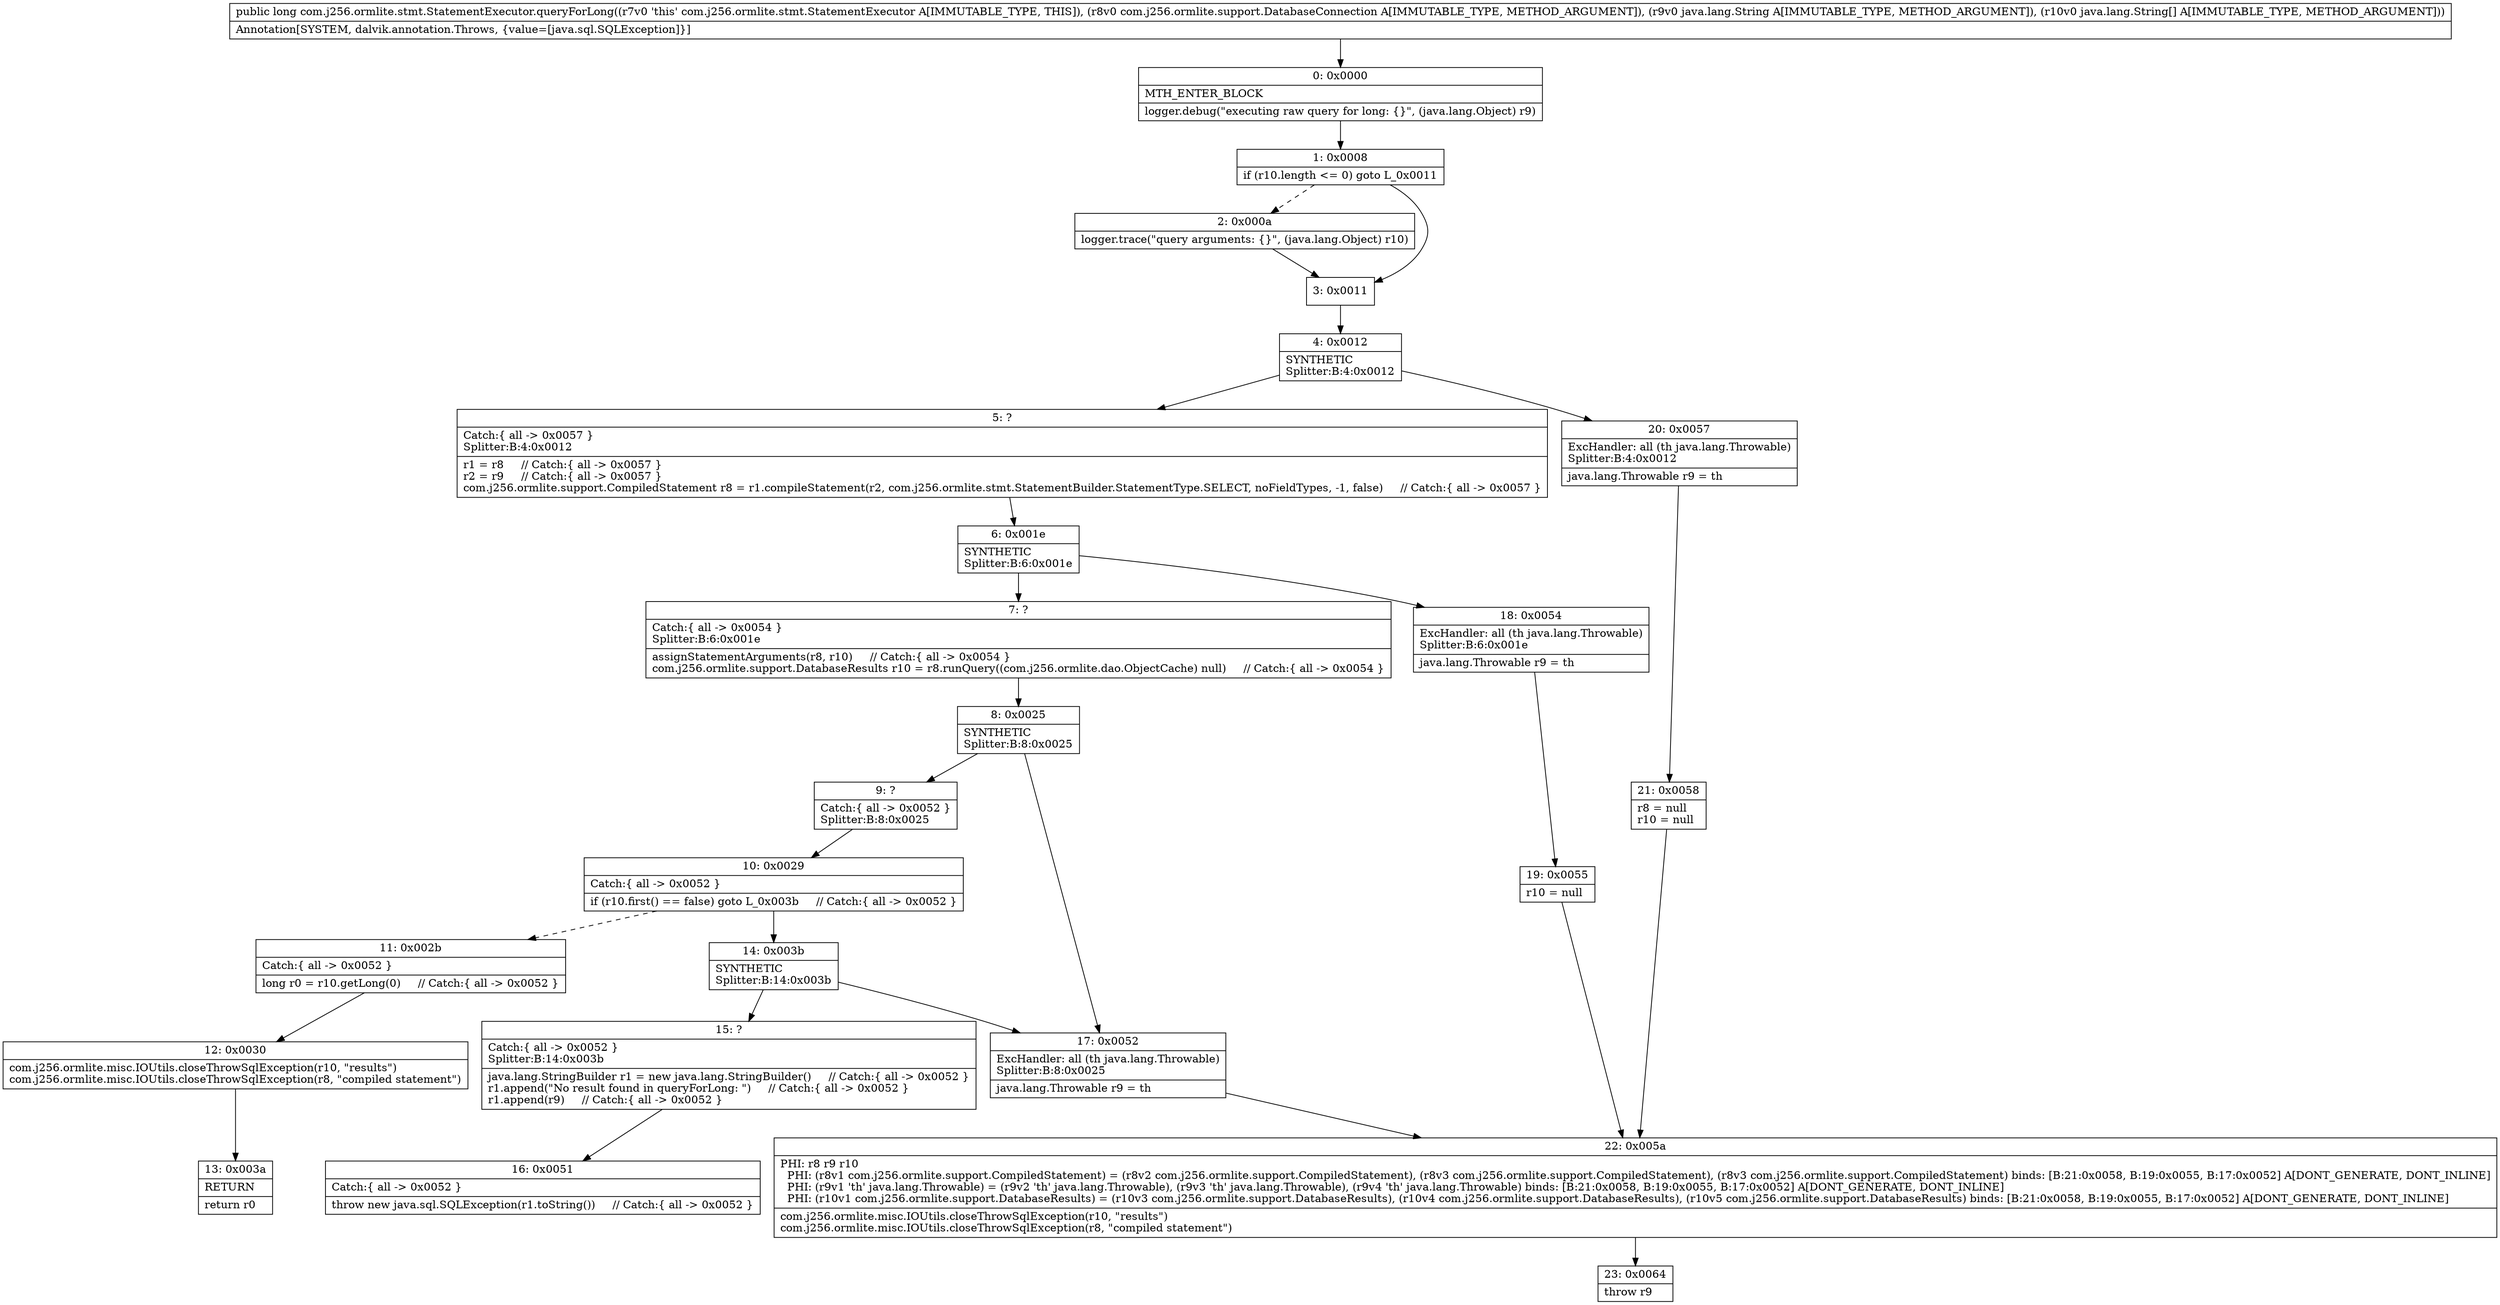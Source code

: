 digraph "CFG forcom.j256.ormlite.stmt.StatementExecutor.queryForLong(Lcom\/j256\/ormlite\/support\/DatabaseConnection;Ljava\/lang\/String;[Ljava\/lang\/String;)J" {
Node_0 [shape=record,label="{0\:\ 0x0000|MTH_ENTER_BLOCK\l|logger.debug(\"executing raw query for long: \{\}\", (java.lang.Object) r9)\l}"];
Node_1 [shape=record,label="{1\:\ 0x0008|if (r10.length \<= 0) goto L_0x0011\l}"];
Node_2 [shape=record,label="{2\:\ 0x000a|logger.trace(\"query arguments: \{\}\", (java.lang.Object) r10)\l}"];
Node_3 [shape=record,label="{3\:\ 0x0011}"];
Node_4 [shape=record,label="{4\:\ 0x0012|SYNTHETIC\lSplitter:B:4:0x0012\l}"];
Node_5 [shape=record,label="{5\:\ ?|Catch:\{ all \-\> 0x0057 \}\lSplitter:B:4:0x0012\l|r1 = r8     \/\/ Catch:\{ all \-\> 0x0057 \}\lr2 = r9     \/\/ Catch:\{ all \-\> 0x0057 \}\lcom.j256.ormlite.support.CompiledStatement r8 = r1.compileStatement(r2, com.j256.ormlite.stmt.StatementBuilder.StatementType.SELECT, noFieldTypes, \-1, false)     \/\/ Catch:\{ all \-\> 0x0057 \}\l}"];
Node_6 [shape=record,label="{6\:\ 0x001e|SYNTHETIC\lSplitter:B:6:0x001e\l}"];
Node_7 [shape=record,label="{7\:\ ?|Catch:\{ all \-\> 0x0054 \}\lSplitter:B:6:0x001e\l|assignStatementArguments(r8, r10)     \/\/ Catch:\{ all \-\> 0x0054 \}\lcom.j256.ormlite.support.DatabaseResults r10 = r8.runQuery((com.j256.ormlite.dao.ObjectCache) null)     \/\/ Catch:\{ all \-\> 0x0054 \}\l}"];
Node_8 [shape=record,label="{8\:\ 0x0025|SYNTHETIC\lSplitter:B:8:0x0025\l}"];
Node_9 [shape=record,label="{9\:\ ?|Catch:\{ all \-\> 0x0052 \}\lSplitter:B:8:0x0025\l}"];
Node_10 [shape=record,label="{10\:\ 0x0029|Catch:\{ all \-\> 0x0052 \}\l|if (r10.first() == false) goto L_0x003b     \/\/ Catch:\{ all \-\> 0x0052 \}\l}"];
Node_11 [shape=record,label="{11\:\ 0x002b|Catch:\{ all \-\> 0x0052 \}\l|long r0 = r10.getLong(0)     \/\/ Catch:\{ all \-\> 0x0052 \}\l}"];
Node_12 [shape=record,label="{12\:\ 0x0030|com.j256.ormlite.misc.IOUtils.closeThrowSqlException(r10, \"results\")\lcom.j256.ormlite.misc.IOUtils.closeThrowSqlException(r8, \"compiled statement\")\l}"];
Node_13 [shape=record,label="{13\:\ 0x003a|RETURN\l|return r0\l}"];
Node_14 [shape=record,label="{14\:\ 0x003b|SYNTHETIC\lSplitter:B:14:0x003b\l}"];
Node_15 [shape=record,label="{15\:\ ?|Catch:\{ all \-\> 0x0052 \}\lSplitter:B:14:0x003b\l|java.lang.StringBuilder r1 = new java.lang.StringBuilder()     \/\/ Catch:\{ all \-\> 0x0052 \}\lr1.append(\"No result found in queryForLong: \")     \/\/ Catch:\{ all \-\> 0x0052 \}\lr1.append(r9)     \/\/ Catch:\{ all \-\> 0x0052 \}\l}"];
Node_16 [shape=record,label="{16\:\ 0x0051|Catch:\{ all \-\> 0x0052 \}\l|throw new java.sql.SQLException(r1.toString())     \/\/ Catch:\{ all \-\> 0x0052 \}\l}"];
Node_17 [shape=record,label="{17\:\ 0x0052|ExcHandler: all (th java.lang.Throwable)\lSplitter:B:8:0x0025\l|java.lang.Throwable r9 = th\l}"];
Node_18 [shape=record,label="{18\:\ 0x0054|ExcHandler: all (th java.lang.Throwable)\lSplitter:B:6:0x001e\l|java.lang.Throwable r9 = th\l}"];
Node_19 [shape=record,label="{19\:\ 0x0055|r10 = null\l}"];
Node_20 [shape=record,label="{20\:\ 0x0057|ExcHandler: all (th java.lang.Throwable)\lSplitter:B:4:0x0012\l|java.lang.Throwable r9 = th\l}"];
Node_21 [shape=record,label="{21\:\ 0x0058|r8 = null\lr10 = null\l}"];
Node_22 [shape=record,label="{22\:\ 0x005a|PHI: r8 r9 r10 \l  PHI: (r8v1 com.j256.ormlite.support.CompiledStatement) = (r8v2 com.j256.ormlite.support.CompiledStatement), (r8v3 com.j256.ormlite.support.CompiledStatement), (r8v3 com.j256.ormlite.support.CompiledStatement) binds: [B:21:0x0058, B:19:0x0055, B:17:0x0052] A[DONT_GENERATE, DONT_INLINE]\l  PHI: (r9v1 'th' java.lang.Throwable) = (r9v2 'th' java.lang.Throwable), (r9v3 'th' java.lang.Throwable), (r9v4 'th' java.lang.Throwable) binds: [B:21:0x0058, B:19:0x0055, B:17:0x0052] A[DONT_GENERATE, DONT_INLINE]\l  PHI: (r10v1 com.j256.ormlite.support.DatabaseResults) = (r10v3 com.j256.ormlite.support.DatabaseResults), (r10v4 com.j256.ormlite.support.DatabaseResults), (r10v5 com.j256.ormlite.support.DatabaseResults) binds: [B:21:0x0058, B:19:0x0055, B:17:0x0052] A[DONT_GENERATE, DONT_INLINE]\l|com.j256.ormlite.misc.IOUtils.closeThrowSqlException(r10, \"results\")\lcom.j256.ormlite.misc.IOUtils.closeThrowSqlException(r8, \"compiled statement\")\l}"];
Node_23 [shape=record,label="{23\:\ 0x0064|throw r9\l}"];
MethodNode[shape=record,label="{public long com.j256.ormlite.stmt.StatementExecutor.queryForLong((r7v0 'this' com.j256.ormlite.stmt.StatementExecutor A[IMMUTABLE_TYPE, THIS]), (r8v0 com.j256.ormlite.support.DatabaseConnection A[IMMUTABLE_TYPE, METHOD_ARGUMENT]), (r9v0 java.lang.String A[IMMUTABLE_TYPE, METHOD_ARGUMENT]), (r10v0 java.lang.String[] A[IMMUTABLE_TYPE, METHOD_ARGUMENT]))  | Annotation[SYSTEM, dalvik.annotation.Throws, \{value=[java.sql.SQLException]\}]\l}"];
MethodNode -> Node_0;
Node_0 -> Node_1;
Node_1 -> Node_2[style=dashed];
Node_1 -> Node_3;
Node_2 -> Node_3;
Node_3 -> Node_4;
Node_4 -> Node_5;
Node_4 -> Node_20;
Node_5 -> Node_6;
Node_6 -> Node_7;
Node_6 -> Node_18;
Node_7 -> Node_8;
Node_8 -> Node_9;
Node_8 -> Node_17;
Node_9 -> Node_10;
Node_10 -> Node_11[style=dashed];
Node_10 -> Node_14;
Node_11 -> Node_12;
Node_12 -> Node_13;
Node_14 -> Node_15;
Node_14 -> Node_17;
Node_15 -> Node_16;
Node_17 -> Node_22;
Node_18 -> Node_19;
Node_19 -> Node_22;
Node_20 -> Node_21;
Node_21 -> Node_22;
Node_22 -> Node_23;
}

